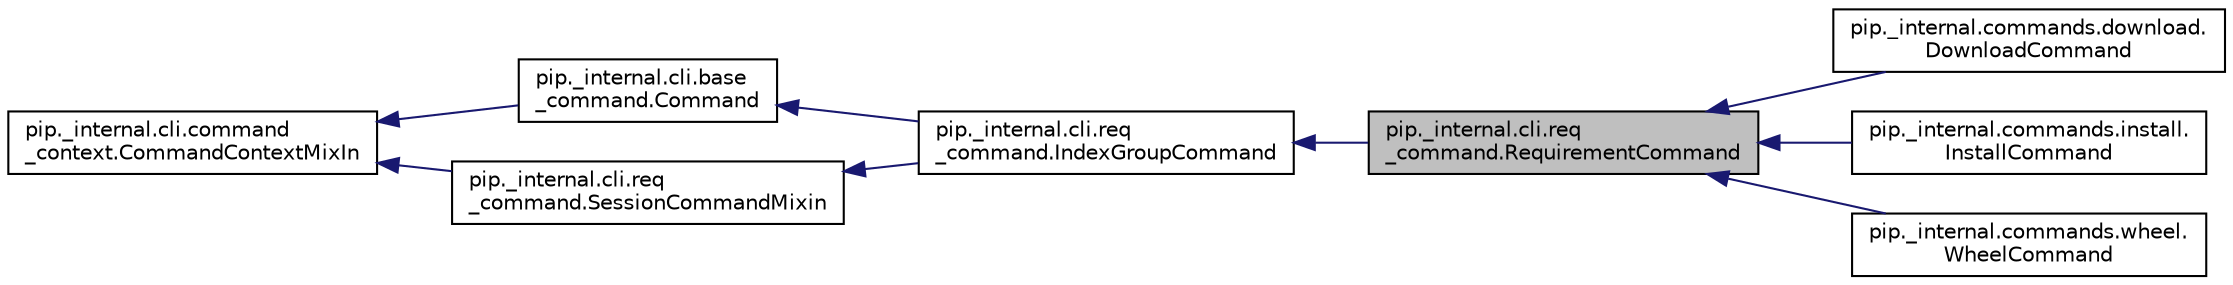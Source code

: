 digraph "pip._internal.cli.req_command.RequirementCommand"
{
 // LATEX_PDF_SIZE
  edge [fontname="Helvetica",fontsize="10",labelfontname="Helvetica",labelfontsize="10"];
  node [fontname="Helvetica",fontsize="10",shape=record];
  rankdir="LR";
  Node1 [label="pip._internal.cli.req\l_command.RequirementCommand",height=0.2,width=0.4,color="black", fillcolor="grey75", style="filled", fontcolor="black",tooltip=" "];
  Node2 -> Node1 [dir="back",color="midnightblue",fontsize="10",style="solid",fontname="Helvetica"];
  Node2 [label="pip._internal.cli.req\l_command.IndexGroupCommand",height=0.2,width=0.4,color="black", fillcolor="white", style="filled",URL="$classpip_1_1__internal_1_1cli_1_1req__command_1_1_index_group_command.html",tooltip=" "];
  Node3 -> Node2 [dir="back",color="midnightblue",fontsize="10",style="solid",fontname="Helvetica"];
  Node3 [label="pip._internal.cli.base\l_command.Command",height=0.2,width=0.4,color="black", fillcolor="white", style="filled",URL="$classpip_1_1__internal_1_1cli_1_1base__command_1_1_command.html",tooltip=" "];
  Node4 -> Node3 [dir="back",color="midnightblue",fontsize="10",style="solid",fontname="Helvetica"];
  Node4 [label="pip._internal.cli.command\l_context.CommandContextMixIn",height=0.2,width=0.4,color="black", fillcolor="white", style="filled",URL="$classpip_1_1__internal_1_1cli_1_1command__context_1_1_command_context_mix_in.html",tooltip=" "];
  Node5 -> Node2 [dir="back",color="midnightblue",fontsize="10",style="solid",fontname="Helvetica"];
  Node5 [label="pip._internal.cli.req\l_command.SessionCommandMixin",height=0.2,width=0.4,color="black", fillcolor="white", style="filled",URL="$classpip_1_1__internal_1_1cli_1_1req__command_1_1_session_command_mixin.html",tooltip=" "];
  Node4 -> Node5 [dir="back",color="midnightblue",fontsize="10",style="solid",fontname="Helvetica"];
  Node1 -> Node6 [dir="back",color="midnightblue",fontsize="10",style="solid",fontname="Helvetica"];
  Node6 [label="pip._internal.commands.download.\lDownloadCommand",height=0.2,width=0.4,color="black", fillcolor="white", style="filled",URL="$classpip_1_1__internal_1_1commands_1_1download_1_1_download_command.html",tooltip=" "];
  Node1 -> Node7 [dir="back",color="midnightblue",fontsize="10",style="solid",fontname="Helvetica"];
  Node7 [label="pip._internal.commands.install.\lInstallCommand",height=0.2,width=0.4,color="black", fillcolor="white", style="filled",URL="$classpip_1_1__internal_1_1commands_1_1install_1_1_install_command.html",tooltip=" "];
  Node1 -> Node8 [dir="back",color="midnightblue",fontsize="10",style="solid",fontname="Helvetica"];
  Node8 [label="pip._internal.commands.wheel.\lWheelCommand",height=0.2,width=0.4,color="black", fillcolor="white", style="filled",URL="$classpip_1_1__internal_1_1commands_1_1wheel_1_1_wheel_command.html",tooltip=" "];
}
